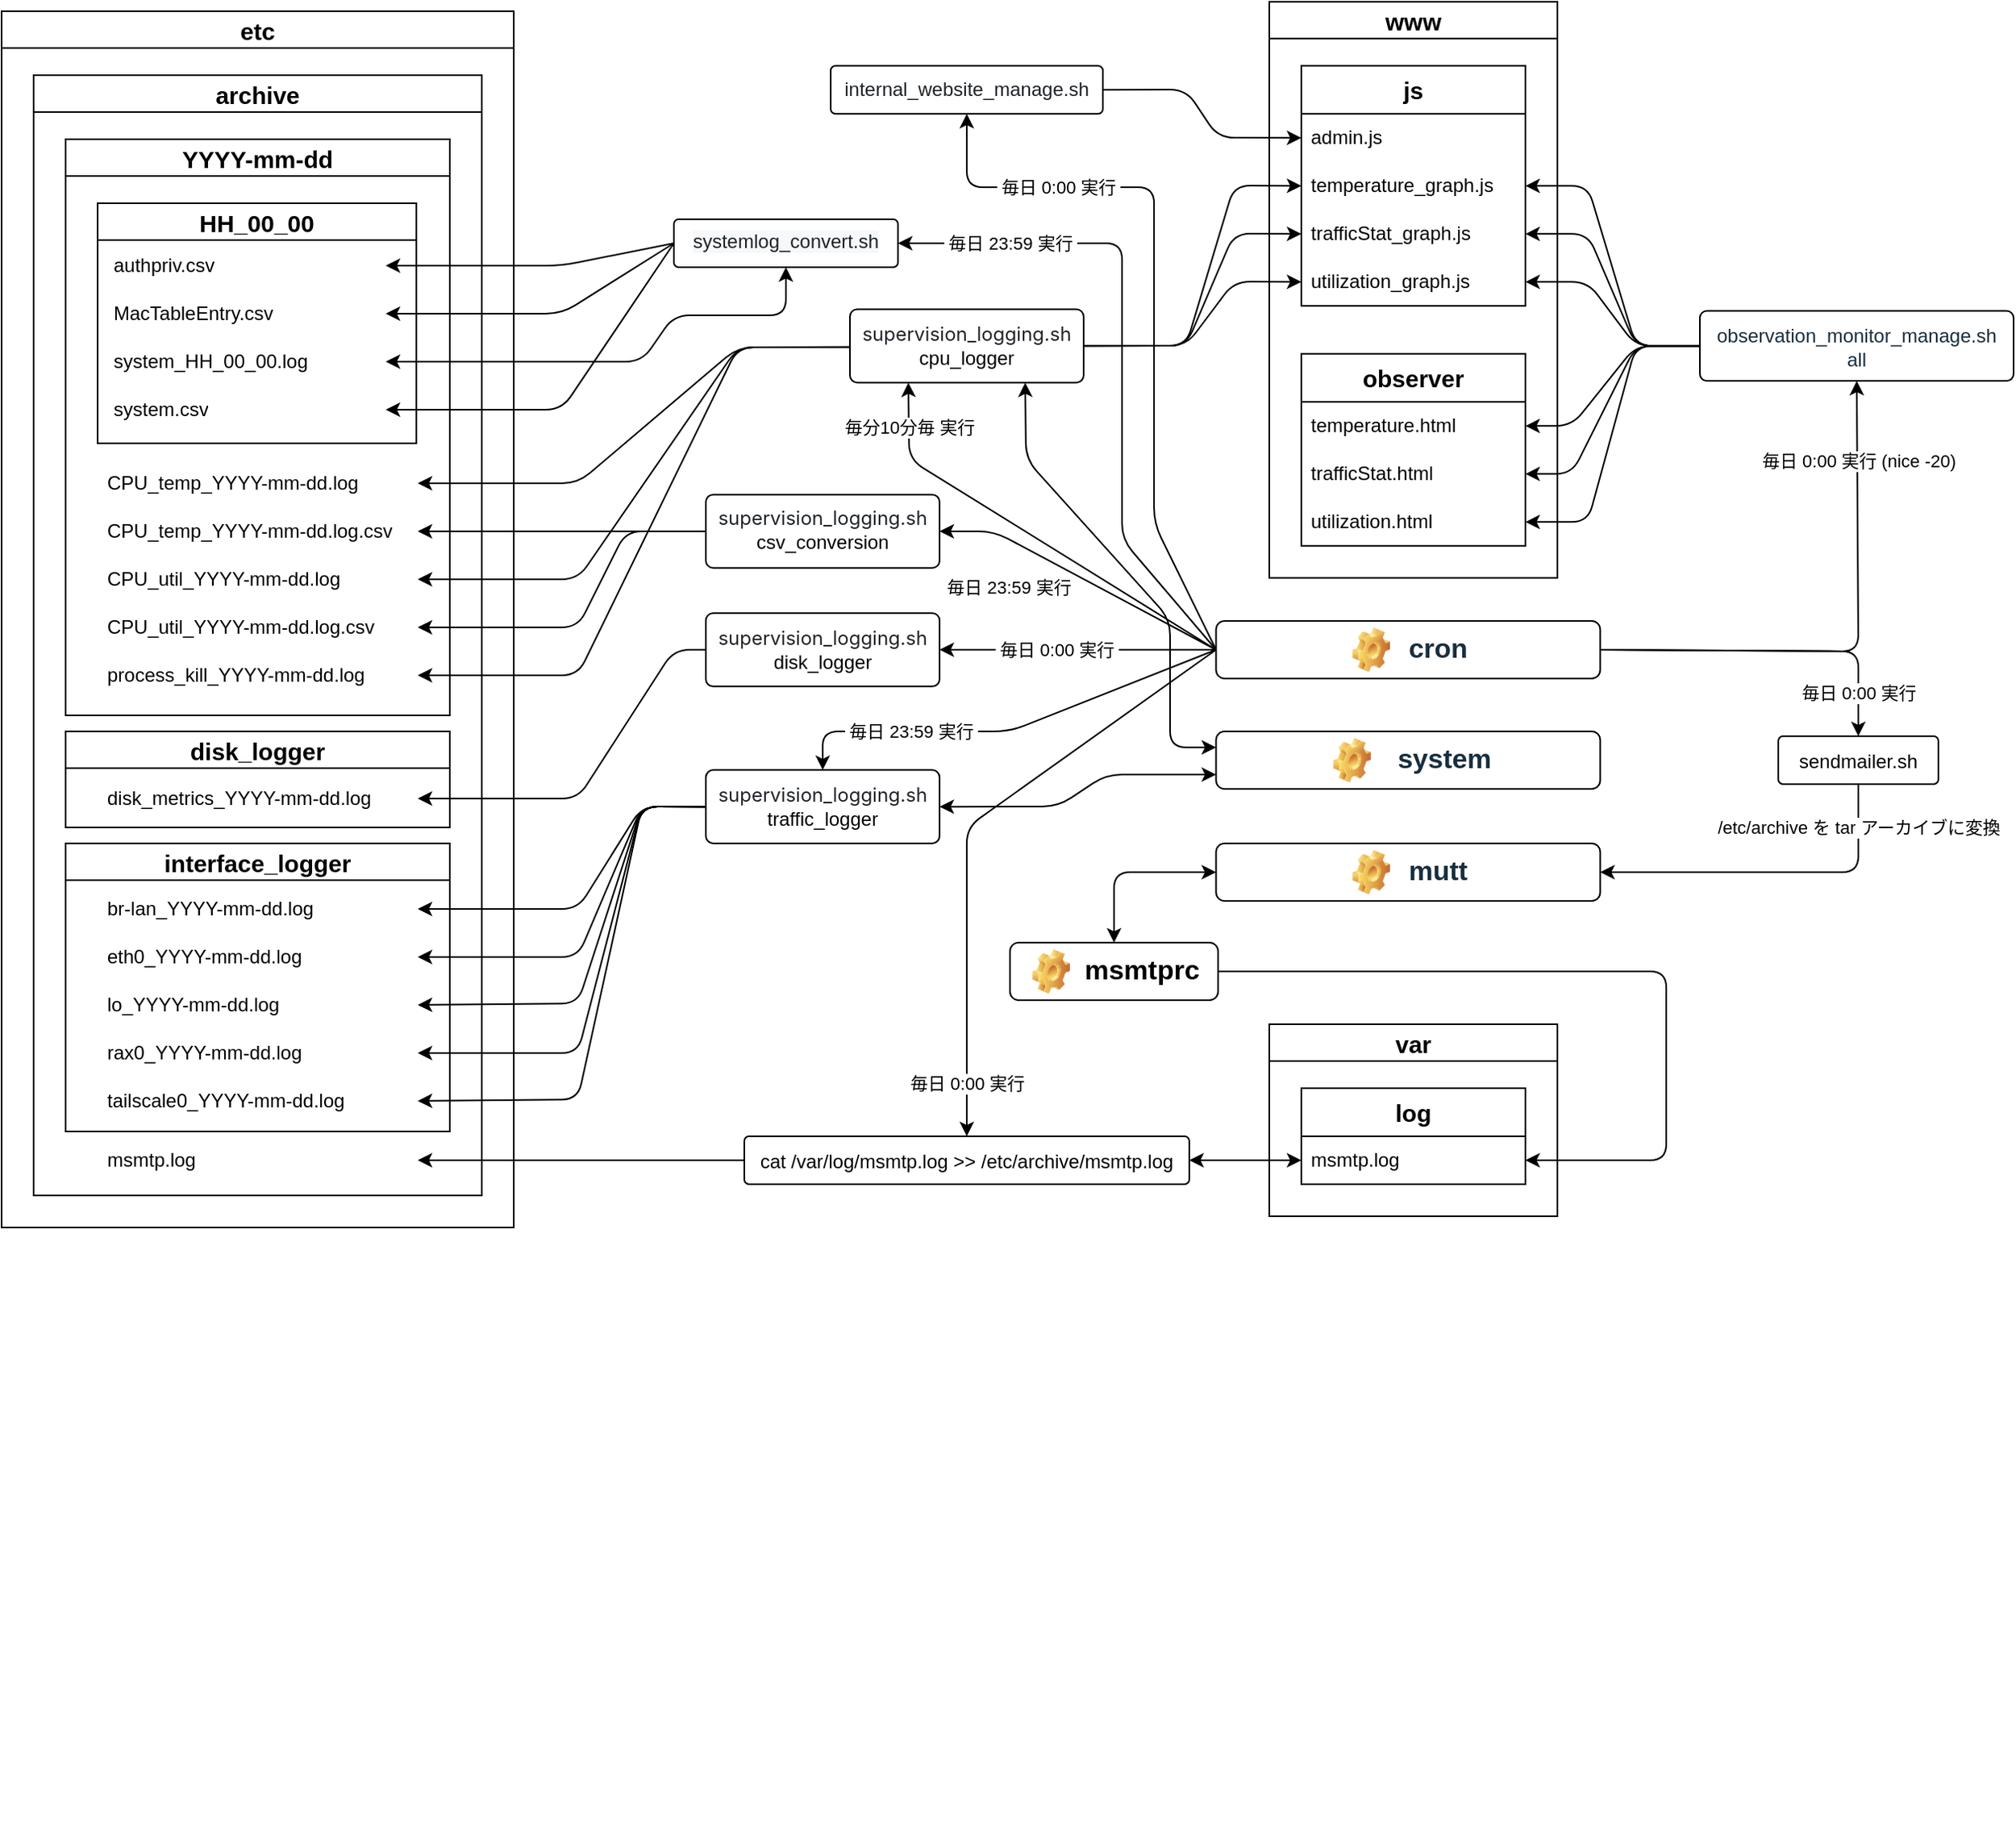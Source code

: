 <mxfile version="24.7.12">
  <diagram name="ページ1" id="POTG8XySrepqZoLcC0DG">
    <mxGraphModel dx="1584" dy="482" grid="1" gridSize="10" guides="1" tooltips="1" connect="1" arrows="1" fold="1" page="1" pageScale="1" pageWidth="827" pageHeight="1169" math="0" shadow="0">
      <root>
        <mxCell id="0" />
        <mxCell id="1" parent="0" />
        <mxCell id="xPqBgnL-eaIDLJrNf_FH-5" value="&lt;font style=&quot;font-size: 15px;&quot;&gt;js&lt;/font&gt;" style="swimlane;fontStyle=1;childLayout=stackLayout;horizontal=1;startSize=30;horizontalStack=0;resizeParent=1;resizeParentMax=0;resizeLast=0;collapsible=1;marginBottom=0;whiteSpace=wrap;html=1;" parent="1" vertex="1">
          <mxGeometry x="52" y="174.15" width="140" height="150" as="geometry" />
        </mxCell>
        <UserObject label="admin.js" id="xPqBgnL-eaIDLJrNf_FH-6">
          <mxCell style="text;strokeColor=none;fillColor=none;align=left;verticalAlign=middle;spacingLeft=4;spacingRight=4;overflow=hidden;points=[[0,0.5],[1,0.5]];portConstraint=eastwest;rotatable=0;whiteSpace=wrap;html=1;" parent="xPqBgnL-eaIDLJrNf_FH-5" vertex="1">
            <mxGeometry y="30" width="140" height="30" as="geometry" />
          </mxCell>
        </UserObject>
        <mxCell id="xPqBgnL-eaIDLJrNf_FH-7" value="temperature_graph.js" style="text;strokeColor=none;fillColor=none;align=left;verticalAlign=middle;spacingLeft=4;spacingRight=4;overflow=hidden;points=[[0,0.5],[1,0.5]];portConstraint=eastwest;rotatable=0;whiteSpace=wrap;html=1;" parent="xPqBgnL-eaIDLJrNf_FH-5" vertex="1">
          <mxGeometry y="60" width="140" height="30" as="geometry" />
        </mxCell>
        <mxCell id="xPqBgnL-eaIDLJrNf_FH-8" value="trafficStat_graph.js" style="text;strokeColor=none;fillColor=none;align=left;verticalAlign=middle;spacingLeft=4;spacingRight=4;overflow=hidden;points=[[0,0.5],[1,0.5]];portConstraint=eastwest;rotatable=0;whiteSpace=wrap;html=1;" parent="xPqBgnL-eaIDLJrNf_FH-5" vertex="1">
          <mxGeometry y="90" width="140" height="30" as="geometry" />
        </mxCell>
        <UserObject label="utilization_graph.js" id="xPqBgnL-eaIDLJrNf_FH-9">
          <mxCell style="text;strokeColor=none;fillColor=none;align=left;verticalAlign=middle;spacingLeft=4;spacingRight=4;overflow=hidden;points=[[0,0.5],[1,0.5]];portConstraint=eastwest;rotatable=0;whiteSpace=wrap;html=1;" parent="xPqBgnL-eaIDLJrNf_FH-5" vertex="1">
            <mxGeometry y="120" width="140" height="30" as="geometry" />
          </mxCell>
        </UserObject>
        <mxCell id="xPqBgnL-eaIDLJrNf_FH-11" value="&lt;font style=&quot;font-size: 15px;&quot;&gt;www&lt;/font&gt;" style="swimlane;whiteSpace=wrap;html=1;" parent="1" vertex="1">
          <mxGeometry x="32" y="134.15" width="180" height="360" as="geometry" />
        </mxCell>
        <mxCell id="xPqBgnL-eaIDLJrNf_FH-1" value="&lt;font style=&quot;font-size: 15px;&quot;&gt;observer&lt;/font&gt;" style="swimlane;fontStyle=1;childLayout=stackLayout;horizontal=1;startSize=30;horizontalStack=0;resizeParent=1;resizeParentMax=0;resizeLast=0;collapsible=1;marginBottom=0;whiteSpace=wrap;html=1;" parent="xPqBgnL-eaIDLJrNf_FH-11" vertex="1">
          <mxGeometry x="20" y="220" width="140" height="120" as="geometry" />
        </mxCell>
        <mxCell id="xPqBgnL-eaIDLJrNf_FH-2" value="temperature.html" style="text;strokeColor=none;fillColor=none;align=left;verticalAlign=middle;spacingLeft=4;spacingRight=4;overflow=hidden;points=[[0,0.5],[1,0.5]];portConstraint=eastwest;rotatable=0;whiteSpace=wrap;html=1;" parent="xPqBgnL-eaIDLJrNf_FH-1" vertex="1">
          <mxGeometry y="30" width="140" height="30" as="geometry" />
        </mxCell>
        <mxCell id="xPqBgnL-eaIDLJrNf_FH-3" value="trafficStat.html" style="text;strokeColor=none;fillColor=none;align=left;verticalAlign=middle;spacingLeft=4;spacingRight=4;overflow=hidden;points=[[0,0.5],[1,0.5]];portConstraint=eastwest;rotatable=0;whiteSpace=wrap;html=1;" parent="xPqBgnL-eaIDLJrNf_FH-1" vertex="1">
          <mxGeometry y="60" width="140" height="30" as="geometry" />
        </mxCell>
        <mxCell id="xPqBgnL-eaIDLJrNf_FH-4" value="utilization.html" style="text;strokeColor=none;fillColor=none;align=left;verticalAlign=middle;spacingLeft=4;spacingRight=4;overflow=hidden;points=[[0,0.5],[1,0.5]];portConstraint=eastwest;rotatable=0;whiteSpace=wrap;html=1;" parent="xPqBgnL-eaIDLJrNf_FH-1" vertex="1">
          <mxGeometry y="90" width="140" height="30" as="geometry" />
        </mxCell>
        <mxCell id="xPqBgnL-eaIDLJrNf_FH-190" value="" style="html=1;rounded=1;curved=0;sourcePerimeterSpacing=0;targetPerimeterSpacing=0;startSize=6;endSize=6;noEdgeStyle=1;orthogonal=1;entryX=1;entryY=0.5;entryDx=0;entryDy=0;exitX=0;exitY=0.5;exitDx=0;exitDy=0;" parent="1" source="xPqBgnL-eaIDLJrNf_FH-167" target="xPqBgnL-eaIDLJrNf_FH-7" edge="1">
          <mxGeometry relative="1" as="geometry">
            <mxPoint x="222" y="231.65" as="sourcePoint" />
            <mxPoint x="272" y="204.15" as="targetPoint" />
            <Array as="points">
              <mxPoint x="261" y="349.15" />
              <mxPoint x="231" y="249.15" />
            </Array>
          </mxGeometry>
        </mxCell>
        <mxCell id="xPqBgnL-eaIDLJrNf_FH-196" value="" style="html=1;rounded=1;curved=0;sourcePerimeterSpacing=0;targetPerimeterSpacing=0;startSize=6;endSize=6;noEdgeStyle=1;orthogonal=1;entryX=1;entryY=0.5;entryDx=0;entryDy=0;exitX=0;exitY=0.5;exitDx=0;exitDy=0;" parent="1" source="xPqBgnL-eaIDLJrNf_FH-167" target="xPqBgnL-eaIDLJrNf_FH-8" edge="1">
          <mxGeometry relative="1" as="geometry">
            <mxPoint x="382" y="275.15" as="sourcePoint" />
            <mxPoint x="202" y="259.15" as="targetPoint" />
            <Array as="points">
              <mxPoint x="261" y="349.15" />
              <mxPoint x="231" y="279.15" />
            </Array>
          </mxGeometry>
        </mxCell>
        <mxCell id="xPqBgnL-eaIDLJrNf_FH-197" value="" style="html=1;rounded=1;curved=0;sourcePerimeterSpacing=0;targetPerimeterSpacing=0;startSize=6;endSize=6;noEdgeStyle=1;orthogonal=1;entryX=1;entryY=0.5;entryDx=0;entryDy=0;exitX=0;exitY=0.5;exitDx=0;exitDy=0;" parent="1" source="xPqBgnL-eaIDLJrNf_FH-167" target="xPqBgnL-eaIDLJrNf_FH-9" edge="1">
          <mxGeometry relative="1" as="geometry">
            <mxPoint x="382" y="275.15" as="sourcePoint" />
            <mxPoint x="202" y="289.15" as="targetPoint" />
            <Array as="points">
              <mxPoint x="261" y="349.15" />
              <mxPoint x="231" y="309.15" />
            </Array>
          </mxGeometry>
        </mxCell>
        <mxCell id="_yV6Y9GvnwlzQ7EZrmGs-10" value="" style="html=1;rounded=1;curved=0;sourcePerimeterSpacing=0;targetPerimeterSpacing=0;startSize=6;endSize=6;noEdgeStyle=1;orthogonal=1;entryX=0;entryY=0.5;entryDx=0;entryDy=0;exitX=1;exitY=0.5;exitDx=0;exitDy=0;" parent="1" source="_yV6Y9GvnwlzQ7EZrmGs-13" target="xPqBgnL-eaIDLJrNf_FH-7" edge="1">
          <mxGeometry relative="1" as="geometry">
            <mxPoint x="-139" y="344.15" as="sourcePoint" />
            <mxPoint x="-219" y="394.15" as="targetPoint" />
            <Array as="points">
              <mxPoint x="-20" y="349" />
              <mxPoint x="10" y="249" />
            </Array>
          </mxGeometry>
        </mxCell>
        <mxCell id="_yV6Y9GvnwlzQ7EZrmGs-11" value="" style="html=1;rounded=1;curved=0;sourcePerimeterSpacing=0;targetPerimeterSpacing=0;startSize=6;endSize=6;noEdgeStyle=1;orthogonal=1;entryX=0;entryY=0.5;entryDx=0;entryDy=0;exitX=1;exitY=0.5;exitDx=0;exitDy=0;strokeColor=default;" parent="1" source="_yV6Y9GvnwlzQ7EZrmGs-13" target="xPqBgnL-eaIDLJrNf_FH-8" edge="1">
          <mxGeometry relative="1" as="geometry">
            <mxPoint x="-99" y="404.15" as="sourcePoint" />
            <mxPoint x="52" y="509.15" as="targetPoint" />
            <Array as="points">
              <mxPoint x="-20" y="349" />
              <mxPoint x="10" y="279" />
            </Array>
          </mxGeometry>
        </mxCell>
        <mxCell id="_yV6Y9GvnwlzQ7EZrmGs-12" value="" style="html=1;rounded=1;curved=0;sourcePerimeterSpacing=0;targetPerimeterSpacing=0;startSize=6;endSize=6;noEdgeStyle=1;orthogonal=1;entryX=0;entryY=0.5;entryDx=0;entryDy=0;exitX=1;exitY=0.5;exitDx=0;exitDy=0;" parent="1" source="_yV6Y9GvnwlzQ7EZrmGs-13" target="xPqBgnL-eaIDLJrNf_FH-9" edge="1">
          <mxGeometry relative="1" as="geometry">
            <mxPoint x="-159" y="364.15" as="sourcePoint" />
            <mxPoint x="-6" y="524.15" as="targetPoint" />
            <Array as="points">
              <mxPoint x="-20" y="349" />
              <mxPoint x="10" y="309" />
            </Array>
          </mxGeometry>
        </mxCell>
        <mxCell id="_yV6Y9GvnwlzQ7EZrmGs-13" value="&lt;span style=&quot;color: rgb(31, 35, 40); font-family: -apple-system, &amp;quot;system-ui&amp;quot;, &amp;quot;Segoe UI&amp;quot;, &amp;quot;Noto Sans&amp;quot;, Helvetica, Arial, sans-serif, &amp;quot;Apple Color Emoji&amp;quot;, &amp;quot;Segoe UI Emoji&amp;quot;; background-color: rgb(255, 255, 255);&quot;&gt;supervision_logging.sh&lt;/span&gt;&lt;div&gt;&lt;p style=&quot;margin: 0px; font-variant-numeric: normal; font-variant-east-asian: normal; font-variant-alternates: normal; font-size-adjust: none; font-kerning: auto; font-optical-sizing: auto; font-feature-settings: normal; font-variation-settings: normal; font-variant-position: normal; font-stretch: normal; line-height: normal; color: rgb(0, 0, 0);&quot; class=&quot;p1&quot;&gt;cpu_logger&lt;/p&gt;&lt;/div&gt;" style="rounded=1;arcSize=10;whiteSpace=wrap;html=1;align=center;spacingBottom=1;spacingTop=0;labelBackgroundColor=none;fillColor=default;strokeColor=#000000;fontColor=#182E3E;" parent="1" vertex="1">
          <mxGeometry x="-230" y="326.23" width="146" height="45.85" as="geometry" />
        </mxCell>
        <mxCell id="_yV6Y9GvnwlzQ7EZrmGs-17" value="&lt;span style=&quot;color: rgb(31, 35, 40); text-align: start; background-color: rgb(255, 255, 255);&quot;&gt;&lt;font face=&quot;Helvetica&quot; style=&quot;font-size: 12px;&quot;&gt;internal_website_manage.sh&lt;/font&gt;&lt;/span&gt;" style="rounded=1;arcSize=10;whiteSpace=wrap;html=1;align=center;spacingBottom=0;spacingTop=0;labelBackgroundColor=none;fillColor=default;strokeColor=#000000;fontColor=#182E3E;" parent="1" vertex="1">
          <mxGeometry x="-242" y="174.15" width="170" height="30" as="geometry" />
        </mxCell>
        <mxCell id="_yV6Y9GvnwlzQ7EZrmGs-18" value="" style="endArrow=classic;html=1;rounded=1;entryX=0.5;entryY=1;entryDx=0;entryDy=0;exitX=0;exitY=0.5;exitDx=0;exitDy=0;curved=0;" parent="1" source="_yV6Y9GvnwlzQ7EZrmGs-44" target="_yV6Y9GvnwlzQ7EZrmGs-17" edge="1">
          <mxGeometry width="50" height="50" relative="1" as="geometry">
            <mxPoint x="37" y="78.15" as="sourcePoint" />
            <mxPoint x="-161" y="344.15" as="targetPoint" />
            <Array as="points">
              <mxPoint x="-40" y="460" />
              <mxPoint x="-40" y="320" />
              <mxPoint x="-40" y="250" />
              <mxPoint x="-110" y="250" />
              <mxPoint x="-157" y="250" />
            </Array>
          </mxGeometry>
        </mxCell>
        <mxCell id="_yV6Y9GvnwlzQ7EZrmGs-29" value="&amp;nbsp;毎日 0:00 実行&amp;nbsp;" style="edgeLabel;html=1;align=center;verticalAlign=middle;resizable=0;points=[];" parent="_yV6Y9GvnwlzQ7EZrmGs-18" vertex="1" connectable="0">
          <mxGeometry x="0.476" y="1" relative="1" as="geometry">
            <mxPoint x="-18" y="-1" as="offset" />
          </mxGeometry>
        </mxCell>
        <mxCell id="_yV6Y9GvnwlzQ7EZrmGs-19" value="" style="html=1;rounded=1;curved=0;sourcePerimeterSpacing=0;targetPerimeterSpacing=0;startSize=6;endSize=6;noEdgeStyle=1;orthogonal=1;entryX=0;entryY=0.5;entryDx=0;entryDy=0;exitX=1;exitY=0.5;exitDx=0;exitDy=0;" parent="1" source="_yV6Y9GvnwlzQ7EZrmGs-17" target="xPqBgnL-eaIDLJrNf_FH-6" edge="1">
          <mxGeometry relative="1" as="geometry">
            <mxPoint x="-83" y="359.15" as="sourcePoint" />
            <mxPoint x="62" y="409.15" as="targetPoint" />
            <Array as="points">
              <mxPoint x="-20" y="189" />
              <mxPoint y="219" />
            </Array>
          </mxGeometry>
        </mxCell>
        <mxCell id="_yV6Y9GvnwlzQ7EZrmGs-43" value="" style="group" parent="1" vertex="1" connectable="0">
          <mxGeometry y="521" width="240" height="36" as="geometry" />
        </mxCell>
        <mxCell id="_yV6Y9GvnwlzQ7EZrmGs-44" value="" style="rounded=1;whiteSpace=wrap;html=1;" parent="_yV6Y9GvnwlzQ7EZrmGs-43" vertex="1">
          <mxGeometry x="-1.263" width="240" height="36" as="geometry" />
        </mxCell>
        <mxCell id="_yV6Y9GvnwlzQ7EZrmGs-45" value="" style="shape=image;html=1;verticalLabelPosition=bottom;verticalAlign=top;imageAspect=1;aspect=fixed;image=img/clipart/Gear_128x128.png;container=0;labelBackgroundColor=none;fillColor=none;strokeColor=#BAC8D3;fontColor=#182E3E;" parent="_yV6Y9GvnwlzQ7EZrmGs-43" vertex="1">
          <mxGeometry x="83.842" y="4.15" width="23.62" height="27.7" as="geometry" />
        </mxCell>
        <mxCell id="_yV6Y9GvnwlzQ7EZrmGs-46" value="cron" style="text;html=1;align=center;verticalAlign=middle;resizable=0;points=[];autosize=1;strokeColor=none;fillColor=none;fontSize=17;labelBackgroundColor=none;fontColor=#182E3E;fontStyle=1" parent="_yV6Y9GvnwlzQ7EZrmGs-43" vertex="1">
          <mxGeometry x="106.998" y="3.0" width="60" height="30" as="geometry" />
        </mxCell>
        <mxCell id="_yV6Y9GvnwlzQ7EZrmGs-47" value="" style="endArrow=classic;html=1;rounded=1;curved=0;entryX=0.5;entryY=1;entryDx=0;entryDy=0;exitX=1;exitY=0.5;exitDx=0;exitDy=0;" parent="1" source="_yV6Y9GvnwlzQ7EZrmGs-44" target="xPqBgnL-eaIDLJrNf_FH-167" edge="1">
          <mxGeometry width="50" height="50" relative="1" as="geometry">
            <mxPoint x="224" y="78" as="sourcePoint" />
            <mxPoint x="419" y="344" as="targetPoint" />
            <Array as="points">
              <mxPoint x="400" y="540" />
            </Array>
          </mxGeometry>
        </mxCell>
        <mxCell id="_yV6Y9GvnwlzQ7EZrmGs-48" value="毎日 0:00 実行 (nice -20)" style="edgeLabel;html=1;align=center;verticalAlign=middle;resizable=0;points=[];" parent="_yV6Y9GvnwlzQ7EZrmGs-47" vertex="1" connectable="0">
          <mxGeometry x="0.737" relative="1" as="geometry">
            <mxPoint y="6" as="offset" />
          </mxGeometry>
        </mxCell>
        <mxCell id="_yV6Y9GvnwlzQ7EZrmGs-49" value="" style="endArrow=classic;html=1;rounded=1;curved=0;exitX=0;exitY=0.5;exitDx=0;exitDy=0;entryX=0.25;entryY=1;entryDx=0;entryDy=0;" parent="1" source="_yV6Y9GvnwlzQ7EZrmGs-44" target="_yV6Y9GvnwlzQ7EZrmGs-13" edge="1">
          <mxGeometry width="50" height="50" relative="1" as="geometry">
            <mxPoint x="18" y="450" as="sourcePoint" />
            <mxPoint x="-157" y="380" as="targetPoint" />
            <Array as="points">
              <mxPoint x="-193" y="420" />
            </Array>
          </mxGeometry>
        </mxCell>
        <mxCell id="_yV6Y9GvnwlzQ7EZrmGs-50" value="毎分10分毎 実行" style="edgeLabel;html=1;align=center;verticalAlign=middle;resizable=0;points=[];" parent="_yV6Y9GvnwlzQ7EZrmGs-49" vertex="1" connectable="0">
          <mxGeometry x="0.739" relative="1" as="geometry">
            <mxPoint y="-8" as="offset" />
          </mxGeometry>
        </mxCell>
        <mxCell id="_yV6Y9GvnwlzQ7EZrmGs-51" value="&lt;p style=&quot;margin: 0px; font-variant-numeric: normal; font-variant-east-asian: normal; font-variant-alternates: normal; font-size-adjust: none; font-kerning: auto; font-optical-sizing: auto; font-feature-settings: normal; font-variation-settings: normal; font-variant-position: normal; font-stretch: normal; line-height: normal; color: rgb(0, 0, 0); text-align: start;&quot; class=&quot;p1&quot;&gt;cat /var/log/msmtp.log &amp;gt;&amp;gt; /etc/archive/msmtp.log&lt;/p&gt;" style="rounded=1;arcSize=10;whiteSpace=wrap;html=1;align=center;spacingBottom=0;spacingTop=0;labelBackgroundColor=none;fillColor=default;strokeColor=#000000;fontColor=#182E3E;" parent="1" vertex="1">
          <mxGeometry x="-296" y="843" width="278" height="30" as="geometry" />
        </mxCell>
        <mxCell id="_yV6Y9GvnwlzQ7EZrmGs-52" value="" style="group" parent="1" vertex="1" connectable="0">
          <mxGeometry x="32" y="773" width="180" height="120" as="geometry" />
        </mxCell>
        <mxCell id="_yV6Y9GvnwlzQ7EZrmGs-30" value="&lt;font style=&quot;font-size: 15px;&quot;&gt;log&lt;/font&gt;" style="swimlane;fontStyle=1;childLayout=stackLayout;horizontal=1;startSize=30;horizontalStack=0;resizeParent=1;resizeParentMax=0;resizeLast=0;collapsible=1;marginBottom=0;whiteSpace=wrap;html=1;" parent="_yV6Y9GvnwlzQ7EZrmGs-52" vertex="1">
          <mxGeometry x="20" y="40" width="140" height="60" as="geometry" />
        </mxCell>
        <UserObject label="msmtp.log" id="_yV6Y9GvnwlzQ7EZrmGs-31">
          <mxCell style="text;strokeColor=none;fillColor=none;align=left;verticalAlign=middle;spacingLeft=4;spacingRight=4;overflow=hidden;points=[[0,0.5],[1,0.5]];portConstraint=eastwest;rotatable=0;whiteSpace=wrap;html=1;" parent="_yV6Y9GvnwlzQ7EZrmGs-30" vertex="1">
            <mxGeometry y="30" width="140" height="30" as="geometry" />
          </mxCell>
        </UserObject>
        <mxCell id="_yV6Y9GvnwlzQ7EZrmGs-35" value="&lt;font style=&quot;font-size: 15px;&quot;&gt;var&lt;/font&gt;" style="swimlane;whiteSpace=wrap;html=1;" parent="_yV6Y9GvnwlzQ7EZrmGs-52" vertex="1">
          <mxGeometry width="180" height="120" as="geometry" />
        </mxCell>
        <mxCell id="xPqBgnL-eaIDLJrNf_FH-167" value="&lt;font style=&quot;font-size: 12px;&quot;&gt;observation_monitor_manage.sh&lt;/font&gt;&lt;div style=&quot;&quot;&gt;&lt;font style=&quot;font-size: 12px;&quot;&gt;all&lt;/font&gt;&lt;/div&gt;" style="rounded=1;arcSize=10;whiteSpace=wrap;html=1;align=center;spacingBottom=-2;spacingTop=0;labelBackgroundColor=none;fillColor=default;strokeColor=#000000;fontColor=#182E3E;verticalAlign=middle;horizontal=1;spacing=2;" parent="1" vertex="1">
          <mxGeometry x="301" y="327.27" width="196" height="43.77" as="geometry" />
        </mxCell>
        <mxCell id="xPqBgnL-eaIDLJrNf_FH-198" value="" style="html=1;rounded=1;curved=0;sourcePerimeterSpacing=0;targetPerimeterSpacing=0;startSize=6;endSize=6;noEdgeStyle=1;orthogonal=1;entryX=1;entryY=0.5;entryDx=0;entryDy=0;exitX=0;exitY=0.5;exitDx=0;exitDy=0;" parent="1" source="xPqBgnL-eaIDLJrNf_FH-167" target="xPqBgnL-eaIDLJrNf_FH-2" edge="1">
          <mxGeometry relative="1" as="geometry">
            <mxPoint x="382" y="275.15" as="sourcePoint" />
            <mxPoint x="202" y="319.15" as="targetPoint" />
            <Array as="points">
              <mxPoint x="261" y="349.15" />
              <mxPoint x="221" y="399.15" />
            </Array>
          </mxGeometry>
        </mxCell>
        <mxCell id="xPqBgnL-eaIDLJrNf_FH-199" value="" style="html=1;rounded=1;curved=0;sourcePerimeterSpacing=0;targetPerimeterSpacing=0;startSize=6;endSize=6;noEdgeStyle=1;orthogonal=1;entryX=1;entryY=0.5;entryDx=0;entryDy=0;exitX=0;exitY=0.5;exitDx=0;exitDy=0;" parent="1" source="xPqBgnL-eaIDLJrNf_FH-167" target="xPqBgnL-eaIDLJrNf_FH-3" edge="1">
          <mxGeometry relative="1" as="geometry">
            <mxPoint x="392" y="285.15" as="sourcePoint" />
            <mxPoint x="212" y="329.15" as="targetPoint" />
            <Array as="points">
              <mxPoint x="261" y="349.15" />
              <mxPoint x="221" y="429.15" />
            </Array>
          </mxGeometry>
        </mxCell>
        <mxCell id="xPqBgnL-eaIDLJrNf_FH-200" value="" style="html=1;rounded=1;curved=0;sourcePerimeterSpacing=0;targetPerimeterSpacing=0;startSize=6;endSize=6;noEdgeStyle=1;orthogonal=1;entryX=1;entryY=0.5;entryDx=0;entryDy=0;exitX=0;exitY=0.5;exitDx=0;exitDy=0;" parent="1" source="xPqBgnL-eaIDLJrNf_FH-167" target="xPqBgnL-eaIDLJrNf_FH-4" edge="1">
          <mxGeometry relative="1" as="geometry">
            <mxPoint x="402" y="295.15" as="sourcePoint" />
            <mxPoint x="222" y="339.15" as="targetPoint" />
            <Array as="points">
              <mxPoint x="261" y="349.15" />
              <mxPoint x="231" y="459.15" />
            </Array>
          </mxGeometry>
        </mxCell>
        <mxCell id="_yV6Y9GvnwlzQ7EZrmGs-57" value="" style="endArrow=classic;html=1;rounded=1;curved=0;entryX=0.5;entryY=0;entryDx=0;entryDy=0;exitX=0;exitY=0.5;exitDx=0;exitDy=0;" parent="1" source="_yV6Y9GvnwlzQ7EZrmGs-44" target="_yV6Y9GvnwlzQ7EZrmGs-51" edge="1">
          <mxGeometry width="50" height="50" relative="1" as="geometry">
            <mxPoint x="-110" y="540" as="sourcePoint" />
            <mxPoint x="-147" y="382" as="targetPoint" />
            <Array as="points">
              <mxPoint x="-157" y="650" />
            </Array>
          </mxGeometry>
        </mxCell>
        <mxCell id="_yV6Y9GvnwlzQ7EZrmGs-58" value="毎日 0:00 実行" style="edgeLabel;html=1;align=center;verticalAlign=middle;resizable=0;points=[];" parent="_yV6Y9GvnwlzQ7EZrmGs-57" vertex="1" connectable="0">
          <mxGeometry x="0.739" relative="1" as="geometry">
            <mxPoint y="17" as="offset" />
          </mxGeometry>
        </mxCell>
        <mxCell id="_yV6Y9GvnwlzQ7EZrmGs-64" value="" style="group" parent="1" vertex="1" connectable="0">
          <mxGeometry x="-690" y="360" width="380" height="920" as="geometry" />
        </mxCell>
        <mxCell id="_yV6Y9GvnwlzQ7EZrmGs-103" value="" style="group;fillColor=default;" parent="1" vertex="1" connectable="0">
          <mxGeometry x="-760" y="140" width="320" height="760" as="geometry" />
        </mxCell>
        <mxCell id="_yV6Y9GvnwlzQ7EZrmGs-73" value="" style="group" parent="_yV6Y9GvnwlzQ7EZrmGs-103" vertex="1" connectable="0">
          <mxGeometry x="60" y="120" width="200" height="150" as="geometry" />
        </mxCell>
        <mxCell id="_yV6Y9GvnwlzQ7EZrmGs-74" value="&lt;span style=&quot;font-size: 15px;&quot;&gt;HH_00_00&lt;/span&gt;" style="swimlane;whiteSpace=wrap;html=1;" parent="_yV6Y9GvnwlzQ7EZrmGs-73" vertex="1">
          <mxGeometry width="199.13" height="150" as="geometry" />
        </mxCell>
        <UserObject label="system.csv" id="_yV6Y9GvnwlzQ7EZrmGs-84">
          <mxCell style="text;strokeColor=none;fillColor=none;align=left;verticalAlign=middle;spacingLeft=4;spacingRight=4;overflow=hidden;points=[[0,0.5],[1,0.5]];portConstraint=eastwest;rotatable=0;whiteSpace=wrap;html=1;" parent="_yV6Y9GvnwlzQ7EZrmGs-74" vertex="1">
            <mxGeometry x="4" y="114" width="176" height="30" as="geometry" />
          </mxCell>
        </UserObject>
        <UserObject label="authpriv.csv" id="_yV6Y9GvnwlzQ7EZrmGs-80">
          <mxCell style="text;strokeColor=none;fillColor=none;align=left;verticalAlign=middle;spacingLeft=4;spacingRight=4;overflow=hidden;points=[[0,0.5],[1,0.5]];portConstraint=eastwest;rotatable=0;whiteSpace=wrap;html=1;" parent="_yV6Y9GvnwlzQ7EZrmGs-73" vertex="1">
            <mxGeometry x="4" y="24" width="176" height="30" as="geometry" />
          </mxCell>
        </UserObject>
        <UserObject label="MacTableEntry.csv" id="_yV6Y9GvnwlzQ7EZrmGs-81">
          <mxCell style="text;strokeColor=none;fillColor=none;align=left;verticalAlign=middle;spacingLeft=4;spacingRight=4;overflow=hidden;points=[[0,0.5],[1,0.5]];portConstraint=eastwest;rotatable=0;whiteSpace=wrap;html=1;" parent="_yV6Y9GvnwlzQ7EZrmGs-73" vertex="1">
            <mxGeometry x="4" y="54" width="176" height="30" as="geometry" />
          </mxCell>
        </UserObject>
        <UserObject label="system_HH_00_00.log" id="_yV6Y9GvnwlzQ7EZrmGs-82">
          <mxCell style="text;strokeColor=none;fillColor=none;align=left;verticalAlign=middle;spacingLeft=4;spacingRight=4;overflow=hidden;points=[[0,0.5],[1,0.5]];portConstraint=eastwest;rotatable=0;whiteSpace=wrap;html=1;" parent="_yV6Y9GvnwlzQ7EZrmGs-73" vertex="1">
            <mxGeometry x="4" y="84" width="176" height="30" as="geometry" />
          </mxCell>
        </UserObject>
        <mxCell id="_yV6Y9GvnwlzQ7EZrmGs-72" value="&lt;span style=&quot;font-size: 15px;&quot;&gt;YYYY-mm-dd&lt;/span&gt;" style="swimlane;whiteSpace=wrap;html=1;" parent="_yV6Y9GvnwlzQ7EZrmGs-103" vertex="1">
          <mxGeometry x="40" y="80" width="240" height="360" as="geometry" />
        </mxCell>
        <UserObject label="process_kill_YYYY-mm-dd.log" id="_yV6Y9GvnwlzQ7EZrmGs-79">
          <mxCell style="text;strokeColor=none;fillColor=none;align=left;verticalAlign=middle;spacingLeft=4;spacingRight=4;overflow=hidden;points=[[0,0.5],[1,0.5]];portConstraint=eastwest;rotatable=0;whiteSpace=wrap;html=1;" parent="_yV6Y9GvnwlzQ7EZrmGs-103" vertex="1">
            <mxGeometry x="60" y="400" width="200" height="30" as="geometry" />
          </mxCell>
        </UserObject>
        <UserObject label="CPU_util_YYYY-mm-dd.log.csv" id="_yV6Y9GvnwlzQ7EZrmGs-77">
          <mxCell style="text;strokeColor=none;fillColor=none;align=left;verticalAlign=middle;spacingLeft=4;spacingRight=4;overflow=hidden;points=[[0,0.5],[1,0.5]];portConstraint=eastwest;rotatable=0;whiteSpace=wrap;html=1;" parent="_yV6Y9GvnwlzQ7EZrmGs-103" vertex="1">
            <mxGeometry x="60" y="370" width="200" height="30" as="geometry" />
          </mxCell>
        </UserObject>
        <UserObject label="CPU_util_YYYY-mm-dd.log" id="_yV6Y9GvnwlzQ7EZrmGs-76">
          <mxCell style="text;strokeColor=none;fillColor=none;align=left;verticalAlign=middle;spacingLeft=4;spacingRight=4;overflow=hidden;points=[[0,0.5],[1,0.5]];portConstraint=eastwest;rotatable=0;whiteSpace=wrap;html=1;" parent="_yV6Y9GvnwlzQ7EZrmGs-103" vertex="1">
            <mxGeometry x="60" y="340" width="200" height="30" as="geometry" />
          </mxCell>
        </UserObject>
        <UserObject label="CPU_temp_YYYY-mm-dd.log.csv" id="_yV6Y9GvnwlzQ7EZrmGs-75">
          <mxCell style="text;strokeColor=none;fillColor=none;align=left;verticalAlign=middle;spacingLeft=4;spacingRight=4;overflow=hidden;points=[[0,0.5],[1,0.5]];portConstraint=eastwest;rotatable=0;whiteSpace=wrap;html=1;" parent="_yV6Y9GvnwlzQ7EZrmGs-103" vertex="1">
            <mxGeometry x="60" y="310" width="200" height="30" as="geometry" />
          </mxCell>
        </UserObject>
        <UserObject label="CPU_temp_YYYY-mm-dd.log" id="_yV6Y9GvnwlzQ7EZrmGs-62">
          <mxCell style="text;strokeColor=none;fillColor=none;align=left;verticalAlign=middle;spacingLeft=4;spacingRight=4;overflow=hidden;points=[[0,0.5],[1,0.5]];portConstraint=eastwest;rotatable=0;whiteSpace=wrap;html=1;" parent="_yV6Y9GvnwlzQ7EZrmGs-103" vertex="1">
            <mxGeometry x="60" y="280" width="200" height="30" as="geometry" />
          </mxCell>
        </UserObject>
        <mxCell id="_yV6Y9GvnwlzQ7EZrmGs-56" value="&lt;font style=&quot;font-size: 15px;&quot;&gt;archive&lt;/font&gt;" style="swimlane;whiteSpace=wrap;html=1;container=0;" parent="_yV6Y9GvnwlzQ7EZrmGs-103" vertex="1">
          <mxGeometry x="20" y="40" width="280" height="700" as="geometry" />
        </mxCell>
        <mxCell id="_yV6Y9GvnwlzQ7EZrmGs-70" value="&lt;font style=&quot;font-size: 15px;&quot;&gt;etc&lt;/font&gt;" style="swimlane;whiteSpace=wrap;html=1;" parent="_yV6Y9GvnwlzQ7EZrmGs-103" vertex="1">
          <mxGeometry width="320" height="760" as="geometry" />
        </mxCell>
        <mxCell id="_yV6Y9GvnwlzQ7EZrmGs-89" value="&lt;span style=&quot;font-size: 15px;&quot;&gt;disk_logger&lt;/span&gt;" style="swimlane;whiteSpace=wrap;html=1;container=0;" parent="_yV6Y9GvnwlzQ7EZrmGs-103" vertex="1">
          <mxGeometry x="40" y="450" width="240" height="60" as="geometry" />
        </mxCell>
        <UserObject label="disk_metrics_YYYY-mm-dd.log" id="_yV6Y9GvnwlzQ7EZrmGs-94">
          <mxCell style="text;strokeColor=none;fillColor=none;align=left;verticalAlign=middle;spacingLeft=4;spacingRight=4;overflow=hidden;points=[[0,0.5],[1,0.5]];portConstraint=eastwest;rotatable=0;whiteSpace=wrap;html=1;" parent="_yV6Y9GvnwlzQ7EZrmGs-103" vertex="1">
            <mxGeometry x="60" y="477" width="200" height="30" as="geometry" />
          </mxCell>
        </UserObject>
        <mxCell id="_yV6Y9GvnwlzQ7EZrmGs-96" value="&lt;span style=&quot;font-size: 15px;&quot;&gt;interface_logger&lt;/span&gt;" style="swimlane;whiteSpace=wrap;html=1;container=0;" parent="_yV6Y9GvnwlzQ7EZrmGs-103" vertex="1">
          <mxGeometry x="40" y="520" width="240" height="180" as="geometry" />
        </mxCell>
        <UserObject label="br-lan_YYYY-mm-dd.log" id="_yV6Y9GvnwlzQ7EZrmGs-97">
          <mxCell style="text;strokeColor=none;fillColor=none;align=left;verticalAlign=middle;spacingLeft=4;spacingRight=4;overflow=hidden;points=[[0,0.5],[1,0.5]];portConstraint=eastwest;rotatable=0;whiteSpace=wrap;html=1;container=0;" parent="_yV6Y9GvnwlzQ7EZrmGs-103" vertex="1">
            <mxGeometry x="60" y="546" width="200" height="30" as="geometry" />
          </mxCell>
        </UserObject>
        <UserObject label="eth0_YYYY-mm-dd.log" id="_yV6Y9GvnwlzQ7EZrmGs-98">
          <mxCell style="text;strokeColor=none;fillColor=none;align=left;verticalAlign=middle;spacingLeft=4;spacingRight=4;overflow=hidden;points=[[0,0.5],[1,0.5]];portConstraint=eastwest;rotatable=0;whiteSpace=wrap;html=1;container=0;" parent="_yV6Y9GvnwlzQ7EZrmGs-103" vertex="1">
            <mxGeometry x="60" y="576" width="200" height="30" as="geometry" />
          </mxCell>
        </UserObject>
        <UserObject label="lo_YYYY-mm-dd.log" id="_yV6Y9GvnwlzQ7EZrmGs-99">
          <mxCell style="text;strokeColor=none;fillColor=none;align=left;verticalAlign=middle;spacingLeft=4;spacingRight=4;overflow=hidden;points=[[0,0.5],[1,0.5]];portConstraint=eastwest;rotatable=0;whiteSpace=wrap;html=1;container=0;" parent="_yV6Y9GvnwlzQ7EZrmGs-103" vertex="1">
            <mxGeometry x="60" y="606" width="200" height="30" as="geometry" />
          </mxCell>
        </UserObject>
        <UserObject label="rax0_YYYY-mm-dd.log" id="_yV6Y9GvnwlzQ7EZrmGs-100">
          <mxCell style="text;strokeColor=none;fillColor=none;align=left;verticalAlign=middle;spacingLeft=4;spacingRight=4;overflow=hidden;points=[[0,0.5],[1,0.5]];portConstraint=eastwest;rotatable=0;whiteSpace=wrap;html=1;container=0;" parent="_yV6Y9GvnwlzQ7EZrmGs-103" vertex="1">
            <mxGeometry x="60" y="636" width="200" height="30" as="geometry" />
          </mxCell>
        </UserObject>
        <UserObject label="tailscale0_YYYY-mm-dd.log" id="_yV6Y9GvnwlzQ7EZrmGs-101">
          <mxCell style="text;strokeColor=none;fillColor=none;align=left;verticalAlign=middle;spacingLeft=4;spacingRight=4;overflow=hidden;points=[[0,0.5],[1,0.5]];portConstraint=eastwest;rotatable=0;whiteSpace=wrap;html=1;container=0;" parent="_yV6Y9GvnwlzQ7EZrmGs-103" vertex="1">
            <mxGeometry x="60" y="666" width="200" height="30" as="geometry" />
          </mxCell>
        </UserObject>
        <UserObject label="msmtp.log" id="_yV6Y9GvnwlzQ7EZrmGs-102">
          <mxCell style="text;strokeColor=none;fillColor=none;align=left;verticalAlign=middle;spacingLeft=4;spacingRight=4;overflow=hidden;points=[[0,0.5],[1,0.5]];portConstraint=eastwest;rotatable=0;whiteSpace=wrap;html=1;" parent="_yV6Y9GvnwlzQ7EZrmGs-103" vertex="1">
            <mxGeometry x="60" y="703" width="200" height="30" as="geometry" />
          </mxCell>
        </UserObject>
        <mxCell id="_yV6Y9GvnwlzQ7EZrmGs-104" value="" style="endArrow=classic;html=1;rounded=1;curved=0;exitX=0;exitY=0.5;exitDx=0;exitDy=0;" parent="1" source="_yV6Y9GvnwlzQ7EZrmGs-51" target="_yV6Y9GvnwlzQ7EZrmGs-102" edge="1">
          <mxGeometry width="50" height="50" relative="1" as="geometry">
            <mxPoint x="9" y="549" as="sourcePoint" />
            <mxPoint x="-490" y="858" as="targetPoint" />
            <Array as="points">
              <mxPoint x="-310" y="858" />
            </Array>
          </mxGeometry>
        </mxCell>
        <mxCell id="_yV6Y9GvnwlzQ7EZrmGs-106" value="" style="endArrow=classic;html=1;rounded=1;curved=0;entryX=1;entryY=0.5;entryDx=0;entryDy=0;exitX=0;exitY=0.515;exitDx=0;exitDy=0;exitPerimeter=0;" parent="1" source="_yV6Y9GvnwlzQ7EZrmGs-13" target="_yV6Y9GvnwlzQ7EZrmGs-62" edge="1">
          <mxGeometry width="50" height="50" relative="1" as="geometry">
            <mxPoint x="-250" y="360" as="sourcePoint" />
            <mxPoint x="-410" y="435" as="targetPoint" />
            <Array as="points">
              <mxPoint x="-300" y="350" />
              <mxPoint x="-400" y="435" />
            </Array>
          </mxGeometry>
        </mxCell>
        <mxCell id="_yV6Y9GvnwlzQ7EZrmGs-108" value="" style="endArrow=classic;html=1;rounded=1;curved=0;entryX=1;entryY=0.5;entryDx=0;entryDy=0;exitX=-0.001;exitY=0.517;exitDx=0;exitDy=0;exitPerimeter=0;" parent="1" target="_yV6Y9GvnwlzQ7EZrmGs-76" edge="1" source="_yV6Y9GvnwlzQ7EZrmGs-13">
          <mxGeometry width="50" height="50" relative="1" as="geometry">
            <mxPoint x="-240" y="360" as="sourcePoint" />
            <mxPoint x="-490" y="445" as="targetPoint" />
            <Array as="points">
              <mxPoint x="-300" y="350" />
              <mxPoint x="-400" y="495" />
            </Array>
          </mxGeometry>
        </mxCell>
        <mxCell id="_yV6Y9GvnwlzQ7EZrmGs-109" value="" style="endArrow=classic;html=1;rounded=1;curved=0;entryX=1;entryY=0.5;entryDx=0;entryDy=0;exitX=0;exitY=0.518;exitDx=0;exitDy=0;exitPerimeter=0;" parent="1" source="_yV6Y9GvnwlzQ7EZrmGs-13" target="_yV6Y9GvnwlzQ7EZrmGs-79" edge="1">
          <mxGeometry width="50" height="50" relative="1" as="geometry">
            <mxPoint x="-240" y="360" as="sourcePoint" />
            <mxPoint x="-480" y="455" as="targetPoint" />
            <Array as="points">
              <mxPoint x="-300" y="350" />
              <mxPoint x="-400" y="555" />
            </Array>
          </mxGeometry>
        </mxCell>
        <mxCell id="_yV6Y9GvnwlzQ7EZrmGs-110" value="&lt;span style=&quot;color: rgb(31, 35, 40); text-align: start; background-color: rgb(246, 248, 250);&quot;&gt;&lt;font style=&quot;font-size: 12px;&quot; face=&quot;Helvetica&quot;&gt;systemlog_convert.sh&lt;/font&gt;&lt;/span&gt;" style="rounded=1;arcSize=10;whiteSpace=wrap;html=1;align=center;spacingBottom=2;spacingTop=0;labelBackgroundColor=none;fillColor=default;strokeColor=#000000;fontColor=#182E3E;" parent="1" vertex="1">
          <mxGeometry x="-340" y="270" width="140" height="30" as="geometry" />
        </mxCell>
        <mxCell id="_yV6Y9GvnwlzQ7EZrmGs-111" value="" style="endArrow=classic;html=1;rounded=1;entryX=1;entryY=0.5;entryDx=0;entryDy=0;curved=0;exitX=0;exitY=0.5;exitDx=0;exitDy=0;" parent="1" source="_yV6Y9GvnwlzQ7EZrmGs-44" target="_yV6Y9GvnwlzQ7EZrmGs-110" edge="1">
          <mxGeometry width="50" height="50" relative="1" as="geometry">
            <mxPoint x="9" y="549" as="sourcePoint" />
            <mxPoint x="-147" y="214" as="targetPoint" />
            <Array as="points">
              <mxPoint x="-60" y="470" />
              <mxPoint x="-60" y="380" />
              <mxPoint x="-60" y="285" />
              <mxPoint x="-100" y="285" />
              <mxPoint x="-147" y="285" />
            </Array>
          </mxGeometry>
        </mxCell>
        <mxCell id="_yV6Y9GvnwlzQ7EZrmGs-112" value="&amp;nbsp;毎日 23:59 実行&amp;nbsp;" style="edgeLabel;html=1;align=center;verticalAlign=middle;resizable=0;points=[];" parent="_yV6Y9GvnwlzQ7EZrmGs-111" vertex="1" connectable="0">
          <mxGeometry x="0.476" y="1" relative="1" as="geometry">
            <mxPoint x="-39" y="-1" as="offset" />
          </mxGeometry>
        </mxCell>
        <mxCell id="_yV6Y9GvnwlzQ7EZrmGs-113" value="" style="endArrow=classic;html=1;rounded=1;curved=0;exitX=0.5;exitY=1;exitDx=0;exitDy=0;startArrow=classic;startFill=1;entryX=1;entryY=0.5;entryDx=0;entryDy=0;" parent="1" source="_yV6Y9GvnwlzQ7EZrmGs-110" target="_yV6Y9GvnwlzQ7EZrmGs-82" edge="1">
          <mxGeometry width="50" height="50" relative="1" as="geometry">
            <mxPoint x="-220" y="359" as="sourcePoint" />
            <mxPoint x="-510" y="389" as="targetPoint" />
            <Array as="points">
              <mxPoint x="-270" y="330" />
              <mxPoint x="-340" y="330" />
              <mxPoint x="-360" y="359" />
            </Array>
          </mxGeometry>
        </mxCell>
        <mxCell id="_yV6Y9GvnwlzQ7EZrmGs-114" value="" style="endArrow=classic;html=1;rounded=1;curved=0;exitX=0;exitY=0.5;exitDx=0;exitDy=0;startArrow=none;startFill=0;entryX=1;entryY=0.5;entryDx=0;entryDy=0;" parent="1" source="_yV6Y9GvnwlzQ7EZrmGs-110" target="_yV6Y9GvnwlzQ7EZrmGs-84" edge="1">
          <mxGeometry width="50" height="50" relative="1" as="geometry">
            <mxPoint x="-260" y="310" as="sourcePoint" />
            <mxPoint x="-460" y="410" as="targetPoint" />
            <Array as="points">
              <mxPoint x="-410" y="389" />
            </Array>
          </mxGeometry>
        </mxCell>
        <mxCell id="_yV6Y9GvnwlzQ7EZrmGs-115" value="" style="endArrow=classic;html=1;rounded=1;curved=0;exitX=0;exitY=0.5;exitDx=0;exitDy=0;startArrow=none;startFill=0;entryX=1;entryY=0.5;entryDx=0;entryDy=0;" parent="1" source="_yV6Y9GvnwlzQ7EZrmGs-110" target="_yV6Y9GvnwlzQ7EZrmGs-81" edge="1">
          <mxGeometry width="50" height="50" relative="1" as="geometry">
            <mxPoint x="-330" y="295" as="sourcePoint" />
            <mxPoint x="-500" y="399" as="targetPoint" />
            <Array as="points">
              <mxPoint x="-410" y="329" />
            </Array>
          </mxGeometry>
        </mxCell>
        <mxCell id="_yV6Y9GvnwlzQ7EZrmGs-116" value="" style="endArrow=classic;html=1;rounded=1;curved=0;exitX=0;exitY=0.5;exitDx=0;exitDy=0;startArrow=none;startFill=0;entryX=1;entryY=0.5;entryDx=0;entryDy=0;" parent="1" source="_yV6Y9GvnwlzQ7EZrmGs-110" target="_yV6Y9GvnwlzQ7EZrmGs-80" edge="1">
          <mxGeometry width="50" height="50" relative="1" as="geometry">
            <mxPoint x="-330" y="295" as="sourcePoint" />
            <mxPoint x="-500" y="339" as="targetPoint" />
            <Array as="points">
              <mxPoint x="-410" y="299" />
            </Array>
          </mxGeometry>
        </mxCell>
        <mxCell id="_yV6Y9GvnwlzQ7EZrmGs-117" value="&lt;span style=&quot;color: rgb(31, 35, 40); font-family: -apple-system, &amp;quot;system-ui&amp;quot;, &amp;quot;Segoe UI&amp;quot;, &amp;quot;Noto Sans&amp;quot;, Helvetica, Arial, sans-serif, &amp;quot;Apple Color Emoji&amp;quot;, &amp;quot;Segoe UI Emoji&amp;quot;; background-color: rgb(255, 255, 255);&quot;&gt;supervision_logging.sh&lt;/span&gt;&lt;div&gt;&lt;p style=&quot;margin: 0px; font-variant-numeric: normal; font-variant-east-asian: normal; font-variant-alternates: normal; font-size-adjust: none; font-kerning: auto; font-optical-sizing: auto; font-feature-settings: normal; font-variation-settings: normal; font-variant-position: normal; font-stretch: normal; line-height: normal; color: rgb(0, 0, 0);&quot; class=&quot;p1&quot;&gt;&lt;span style=&quot;background-color: rgb(255, 255, 255);&quot; class=&quot;s1&quot;&gt;disk&lt;/span&gt;_logger&lt;/p&gt;&lt;/div&gt;" style="rounded=1;arcSize=10;whiteSpace=wrap;html=1;align=center;spacingBottom=1;spacingTop=0;labelBackgroundColor=none;fillColor=default;strokeColor=#000000;fontColor=#182E3E;" parent="1" vertex="1">
          <mxGeometry x="-320" y="516.08" width="146" height="45.85" as="geometry" />
        </mxCell>
        <mxCell id="_yV6Y9GvnwlzQ7EZrmGs-118" value="" style="endArrow=classic;html=1;rounded=0;exitX=1;exitY=0.5;exitDx=0;exitDy=0;entryX=0;entryY=0.5;entryDx=0;entryDy=0;startArrow=classic;startFill=1;" parent="1" source="_yV6Y9GvnwlzQ7EZrmGs-51" target="_yV6Y9GvnwlzQ7EZrmGs-31" edge="1">
          <mxGeometry width="50" height="50" relative="1" as="geometry">
            <mxPoint x="40" y="670" as="sourcePoint" />
            <mxPoint x="50" y="670" as="targetPoint" />
          </mxGeometry>
        </mxCell>
        <mxCell id="_yV6Y9GvnwlzQ7EZrmGs-119" value="" style="group" parent="1" vertex="1" connectable="0">
          <mxGeometry y="590" width="240" height="36" as="geometry" />
        </mxCell>
        <mxCell id="_yV6Y9GvnwlzQ7EZrmGs-120" value="" style="rounded=1;whiteSpace=wrap;html=1;" parent="_yV6Y9GvnwlzQ7EZrmGs-119" vertex="1">
          <mxGeometry x="-1.263" width="240" height="36" as="geometry" />
        </mxCell>
        <mxCell id="_yV6Y9GvnwlzQ7EZrmGs-121" value="" style="shape=image;html=1;verticalLabelPosition=bottom;verticalAlign=top;imageAspect=1;aspect=fixed;image=img/clipart/Gear_128x128.png;container=0;labelBackgroundColor=none;fillColor=none;strokeColor=#BAC8D3;fontColor=#182E3E;" parent="_yV6Y9GvnwlzQ7EZrmGs-119" vertex="1">
          <mxGeometry x="71.842" y="4.15" width="23.62" height="27.7" as="geometry" />
        </mxCell>
        <mxCell id="_yV6Y9GvnwlzQ7EZrmGs-122" value="system" style="text;html=1;align=center;verticalAlign=middle;resizable=0;points=[];autosize=1;strokeColor=none;fillColor=none;fontSize=17;labelBackgroundColor=none;fontColor=#182E3E;fontStyle=1" parent="_yV6Y9GvnwlzQ7EZrmGs-119" vertex="1">
          <mxGeometry x="100.998" y="3.0" width="80" height="30" as="geometry" />
        </mxCell>
        <mxCell id="_yV6Y9GvnwlzQ7EZrmGs-128" value="" style="endArrow=classic;html=1;rounded=1;curved=0;entryX=1;entryY=0.5;entryDx=0;entryDy=0;exitX=0;exitY=0.5;exitDx=0;exitDy=0;" parent="1" source="_yV6Y9GvnwlzQ7EZrmGs-44" target="_yV6Y9GvnwlzQ7EZrmGs-117" edge="1">
          <mxGeometry width="50" height="50" relative="1" as="geometry">
            <mxPoint x="9" y="549" as="sourcePoint" />
            <mxPoint x="-147" y="853" as="targetPoint" />
            <Array as="points" />
          </mxGeometry>
        </mxCell>
        <mxCell id="_yV6Y9GvnwlzQ7EZrmGs-129" value="&amp;nbsp;毎日 0:00 実行&amp;nbsp;" style="edgeLabel;html=1;align=center;verticalAlign=middle;resizable=0;points=[];labelBackgroundColor=default;" parent="_yV6Y9GvnwlzQ7EZrmGs-128" vertex="1" connectable="0">
          <mxGeometry x="0.739" relative="1" as="geometry">
            <mxPoint x="50" as="offset" />
          </mxGeometry>
        </mxCell>
        <mxCell id="_yV6Y9GvnwlzQ7EZrmGs-130" value="" style="endArrow=classic;html=1;rounded=1;curved=0;exitX=0;exitY=0.5;exitDx=0;exitDy=0;entryX=1;entryY=0.5;entryDx=0;entryDy=0;" parent="1" source="_yV6Y9GvnwlzQ7EZrmGs-117" target="_yV6Y9GvnwlzQ7EZrmGs-94" edge="1">
          <mxGeometry width="50" height="50" relative="1" as="geometry">
            <mxPoint x="9" y="549" as="sourcePoint" />
            <mxPoint x="-490" y="640" as="targetPoint" />
            <Array as="points">
              <mxPoint x="-340" y="539" />
              <mxPoint x="-400" y="632" />
            </Array>
          </mxGeometry>
        </mxCell>
        <mxCell id="_yV6Y9GvnwlzQ7EZrmGs-132" value="&lt;span style=&quot;color: rgb(31, 35, 40); font-family: -apple-system, &amp;quot;system-ui&amp;quot;, &amp;quot;Segoe UI&amp;quot;, &amp;quot;Noto Sans&amp;quot;, Helvetica, Arial, sans-serif, &amp;quot;Apple Color Emoji&amp;quot;, &amp;quot;Segoe UI Emoji&amp;quot;; background-color: rgb(255, 255, 255);&quot;&gt;supervision_logging.sh&lt;/span&gt;&lt;div&gt;&lt;p style=&quot;margin: 0px; font-variant-numeric: normal; font-variant-east-asian: normal; font-variant-alternates: normal; font-size-adjust: none; font-kerning: auto; font-optical-sizing: auto; font-feature-settings: normal; font-variation-settings: normal; font-variant-position: normal; font-stretch: normal; line-height: normal; color: rgb(0, 0, 0);&quot; class=&quot;p1&quot;&gt;csv_conversion&lt;/p&gt;&lt;/div&gt;" style="rounded=1;arcSize=10;whiteSpace=wrap;html=1;align=center;spacingBottom=1;spacingTop=0;labelBackgroundColor=none;fillColor=default;strokeColor=#000000;fontColor=#182E3E;" parent="1" vertex="1">
          <mxGeometry x="-320" y="442.07" width="146" height="45.85" as="geometry" />
        </mxCell>
        <mxCell id="_yV6Y9GvnwlzQ7EZrmGs-133" value="" style="endArrow=classic;html=1;rounded=1;curved=0;exitX=0;exitY=0.5;exitDx=0;exitDy=0;entryX=1;entryY=0.5;entryDx=0;entryDy=0;" parent="1" source="_yV6Y9GvnwlzQ7EZrmGs-132" target="_yV6Y9GvnwlzQ7EZrmGs-75" edge="1">
          <mxGeometry width="50" height="50" relative="1" as="geometry">
            <mxPoint x="-220" y="359" as="sourcePoint" />
            <mxPoint x="-490" y="445" as="targetPoint" />
            <Array as="points">
              <mxPoint x="-390" y="465" />
            </Array>
          </mxGeometry>
        </mxCell>
        <mxCell id="_yV6Y9GvnwlzQ7EZrmGs-134" value="" style="endArrow=classic;html=1;rounded=1;curved=0;exitX=0;exitY=0.5;exitDx=0;exitDy=0;entryX=1;entryY=0.5;entryDx=0;entryDy=0;" parent="1" source="_yV6Y9GvnwlzQ7EZrmGs-132" target="_yV6Y9GvnwlzQ7EZrmGs-77" edge="1">
          <mxGeometry width="50" height="50" relative="1" as="geometry">
            <mxPoint x="-310" y="475" as="sourcePoint" />
            <mxPoint x="-490" y="475" as="targetPoint" />
            <Array as="points">
              <mxPoint x="-370" y="465" />
              <mxPoint x="-400" y="525" />
            </Array>
          </mxGeometry>
        </mxCell>
        <mxCell id="_yV6Y9GvnwlzQ7EZrmGs-135" value="" style="endArrow=classic;html=1;rounded=1;curved=0;entryX=1;entryY=0.5;entryDx=0;entryDy=0;exitX=0;exitY=0.5;exitDx=0;exitDy=0;" parent="1" source="_yV6Y9GvnwlzQ7EZrmGs-44" target="_yV6Y9GvnwlzQ7EZrmGs-132" edge="1">
          <mxGeometry width="50" height="50" relative="1" as="geometry">
            <mxPoint y="540" as="sourcePoint" />
            <mxPoint x="-147" y="382" as="targetPoint" />
            <Array as="points">
              <mxPoint x="-140" y="465" />
            </Array>
          </mxGeometry>
        </mxCell>
        <mxCell id="_yV6Y9GvnwlzQ7EZrmGs-136" value="&amp;nbsp;毎日 23:59 実行&amp;nbsp;" style="edgeLabel;html=1;align=center;verticalAlign=middle;resizable=0;points=[];" parent="_yV6Y9GvnwlzQ7EZrmGs-135" vertex="1" connectable="0">
          <mxGeometry x="0.739" relative="1" as="geometry">
            <mxPoint x="18" y="35" as="offset" />
          </mxGeometry>
        </mxCell>
        <mxCell id="_yV6Y9GvnwlzQ7EZrmGs-139" value="&lt;span style=&quot;color: rgb(31, 35, 40); font-family: -apple-system, &amp;quot;system-ui&amp;quot;, &amp;quot;Segoe UI&amp;quot;, &amp;quot;Noto Sans&amp;quot;, Helvetica, Arial, sans-serif, &amp;quot;Apple Color Emoji&amp;quot;, &amp;quot;Segoe UI Emoji&amp;quot;; background-color: rgb(255, 255, 255);&quot;&gt;supervision_logging.sh&lt;/span&gt;&lt;div&gt;&lt;p style=&quot;margin: 0px; font-variant-numeric: normal; font-variant-east-asian: normal; font-variant-alternates: normal; font-size-adjust: none; font-kerning: auto; font-optical-sizing: auto; font-feature-settings: normal; font-variation-settings: normal; font-variant-position: normal; font-stretch: normal; line-height: normal; color: rgb(0, 0, 0);&quot; class=&quot;p1&quot;&gt;traffic_logger&lt;/p&gt;&lt;/div&gt;" style="rounded=1;arcSize=10;whiteSpace=wrap;html=1;align=center;spacingBottom=1;spacingTop=0;labelBackgroundColor=none;fillColor=default;strokeColor=#000000;fontColor=#182E3E;" parent="1" vertex="1">
          <mxGeometry x="-320" y="614.15" width="146" height="45.85" as="geometry" />
        </mxCell>
        <mxCell id="_yV6Y9GvnwlzQ7EZrmGs-140" value="" style="endArrow=classic;html=1;rounded=1;curved=0;entryX=0.5;entryY=0;entryDx=0;entryDy=0;exitX=0;exitY=0.5;exitDx=0;exitDy=0;" parent="1" source="_yV6Y9GvnwlzQ7EZrmGs-44" target="_yV6Y9GvnwlzQ7EZrmGs-139" edge="1">
          <mxGeometry width="50" height="50" relative="1" as="geometry">
            <mxPoint x="9" y="549" as="sourcePoint" />
            <mxPoint x="-136" y="549" as="targetPoint" />
            <Array as="points">
              <mxPoint x="-130" y="590" />
              <mxPoint x="-247" y="590" />
            </Array>
          </mxGeometry>
        </mxCell>
        <mxCell id="_yV6Y9GvnwlzQ7EZrmGs-141" value="&amp;nbsp;毎日 23:59 実行&amp;nbsp;" style="edgeLabel;html=1;align=center;verticalAlign=middle;resizable=0;points=[];labelBackgroundColor=default;" parent="_yV6Y9GvnwlzQ7EZrmGs-140" vertex="1" connectable="0">
          <mxGeometry x="0.739" relative="1" as="geometry">
            <mxPoint x="42" as="offset" />
          </mxGeometry>
        </mxCell>
        <mxCell id="_yV6Y9GvnwlzQ7EZrmGs-142" value="" style="endArrow=classic;html=1;rounded=1;curved=0;entryX=0;entryY=0.75;entryDx=0;entryDy=0;startArrow=classic;startFill=1;exitX=1;exitY=0.5;exitDx=0;exitDy=0;" parent="1" source="_yV6Y9GvnwlzQ7EZrmGs-139" target="_yV6Y9GvnwlzQ7EZrmGs-120" edge="1">
          <mxGeometry width="50" height="50" relative="1" as="geometry">
            <mxPoint x="-170" y="649" as="sourcePoint" />
            <mxPoint x="-164" y="623" as="targetPoint" />
            <Array as="points">
              <mxPoint x="-100" y="637" />
              <mxPoint x="-70" y="617" />
            </Array>
          </mxGeometry>
        </mxCell>
        <mxCell id="_yV6Y9GvnwlzQ7EZrmGs-145" value="" style="endArrow=classic;html=1;rounded=1;curved=0;entryX=0.75;entryY=1;entryDx=0;entryDy=0;startArrow=classic;startFill=1;exitX=0;exitY=0.278;exitDx=0;exitDy=0;exitPerimeter=0;" parent="1" source="_yV6Y9GvnwlzQ7EZrmGs-120" target="_yV6Y9GvnwlzQ7EZrmGs-13" edge="1">
          <mxGeometry width="50" height="50" relative="1" as="geometry">
            <mxPoint x="-1" y="600" as="sourcePoint" />
            <mxPoint x="-147" y="382" as="targetPoint" />
            <Array as="points">
              <mxPoint x="-30" y="600" />
              <mxPoint x="-30" y="520" />
              <mxPoint x="-120" y="420" />
            </Array>
          </mxGeometry>
        </mxCell>
        <mxCell id="_yV6Y9GvnwlzQ7EZrmGs-147" value="" style="endArrow=classic;html=1;rounded=1;curved=0;exitX=0;exitY=0.5;exitDx=0;exitDy=0;entryX=1;entryY=0.5;entryDx=0;entryDy=0;" parent="1" source="_yV6Y9GvnwlzQ7EZrmGs-139" target="_yV6Y9GvnwlzQ7EZrmGs-97" edge="1">
          <mxGeometry width="50" height="50" relative="1" as="geometry">
            <mxPoint x="-282" y="549" as="sourcePoint" />
            <mxPoint x="-490" y="642" as="targetPoint" />
            <Array as="points">
              <mxPoint x="-360" y="637" />
              <mxPoint x="-400" y="701" />
            </Array>
          </mxGeometry>
        </mxCell>
        <mxCell id="_yV6Y9GvnwlzQ7EZrmGs-150" value="" style="endArrow=classic;html=1;rounded=1;curved=0;exitX=0;exitY=0.5;exitDx=0;exitDy=0;entryX=1;entryY=0.5;entryDx=0;entryDy=0;" parent="1" source="_yV6Y9GvnwlzQ7EZrmGs-139" target="_yV6Y9GvnwlzQ7EZrmGs-98" edge="1">
          <mxGeometry width="50" height="50" relative="1" as="geometry">
            <mxPoint x="-310" y="623" as="sourcePoint" />
            <mxPoint x="-490" y="711" as="targetPoint" />
            <Array as="points">
              <mxPoint x="-360" y="637" />
              <mxPoint x="-400" y="731" />
            </Array>
          </mxGeometry>
        </mxCell>
        <mxCell id="_yV6Y9GvnwlzQ7EZrmGs-151" value="" style="endArrow=classic;html=1;rounded=1;curved=0;entryX=1;entryY=0.5;entryDx=0;entryDy=0;exitX=0;exitY=0.5;exitDx=0;exitDy=0;" parent="1" source="_yV6Y9GvnwlzQ7EZrmGs-139" target="_yV6Y9GvnwlzQ7EZrmGs-99" edge="1">
          <mxGeometry width="50" height="50" relative="1" as="geometry">
            <mxPoint x="-310" y="623" as="sourcePoint" />
            <mxPoint x="-490" y="741" as="targetPoint" />
            <Array as="points">
              <mxPoint x="-360" y="637" />
              <mxPoint x="-400" y="760" />
            </Array>
          </mxGeometry>
        </mxCell>
        <mxCell id="_yV6Y9GvnwlzQ7EZrmGs-152" value="" style="endArrow=classic;html=1;rounded=1;curved=0;exitX=0;exitY=0.5;exitDx=0;exitDy=0;entryX=1;entryY=0.5;entryDx=0;entryDy=0;" parent="1" source="_yV6Y9GvnwlzQ7EZrmGs-139" target="_yV6Y9GvnwlzQ7EZrmGs-100" edge="1">
          <mxGeometry width="50" height="50" relative="1" as="geometry">
            <mxPoint x="-300" y="633" as="sourcePoint" />
            <mxPoint x="-480" y="751" as="targetPoint" />
            <Array as="points">
              <mxPoint x="-360" y="637" />
              <mxPoint x="-400" y="791" />
            </Array>
          </mxGeometry>
        </mxCell>
        <mxCell id="_yV6Y9GvnwlzQ7EZrmGs-153" value="" style="endArrow=classic;html=1;rounded=1;curved=0;exitX=0;exitY=0.5;exitDx=0;exitDy=0;entryX=1;entryY=0.5;entryDx=0;entryDy=0;" parent="1" source="_yV6Y9GvnwlzQ7EZrmGs-139" target="_yV6Y9GvnwlzQ7EZrmGs-101" edge="1">
          <mxGeometry width="50" height="50" relative="1" as="geometry">
            <mxPoint x="-290" y="643" as="sourcePoint" />
            <mxPoint x="-470" y="761" as="targetPoint" />
            <Array as="points">
              <mxPoint x="-360" y="637" />
              <mxPoint x="-400" y="820" />
            </Array>
          </mxGeometry>
        </mxCell>
        <mxCell id="_yV6Y9GvnwlzQ7EZrmGs-155" value="" style="endArrow=classic;html=1;rounded=1;curved=0;entryX=0.5;entryY=0;entryDx=0;entryDy=0;exitX=1;exitY=0.5;exitDx=0;exitDy=0;" parent="1" source="_yV6Y9GvnwlzQ7EZrmGs-44" target="_yV6Y9GvnwlzQ7EZrmGs-159" edge="1">
          <mxGeometry width="50" height="50" relative="1" as="geometry">
            <mxPoint x="249" y="549" as="sourcePoint" />
            <mxPoint x="409" y="381" as="targetPoint" />
            <Array as="points">
              <mxPoint x="400" y="540" />
            </Array>
          </mxGeometry>
        </mxCell>
        <mxCell id="_yV6Y9GvnwlzQ7EZrmGs-159" value="&lt;p style=&quot;margin: 0px; font-variant-numeric: normal; font-variant-east-asian: normal; font-variant-alternates: normal; font-size-adjust: none; font-kerning: auto; font-optical-sizing: auto; font-feature-settings: normal; font-variation-settings: normal; font-variant-position: normal; font-stretch: normal; line-height: normal; color: rgb(0, 0, 0); text-align: start;&quot; class=&quot;p1&quot;&gt;sendmailer.sh&lt;/p&gt;" style="rounded=1;arcSize=10;whiteSpace=wrap;html=1;align=center;spacingBottom=0;spacingTop=0;labelBackgroundColor=none;fillColor=default;strokeColor=#000000;fontColor=#182E3E;" parent="1" vertex="1">
          <mxGeometry x="350" y="593" width="100" height="30" as="geometry" />
        </mxCell>
        <mxCell id="_yV6Y9GvnwlzQ7EZrmGs-160" value="毎日 0:00 実行" style="edgeLabel;html=1;align=center;verticalAlign=middle;resizable=0;points=[];" parent="1" vertex="1" connectable="0">
          <mxGeometry x="399.998" y="566.002" as="geometry" />
        </mxCell>
        <mxCell id="_yV6Y9GvnwlzQ7EZrmGs-161" value="" style="endArrow=classic;html=1;rounded=1;curved=0;exitX=0.5;exitY=1;exitDx=0;exitDy=0;" parent="1" source="_yV6Y9GvnwlzQ7EZrmGs-159" target="_yV6Y9GvnwlzQ7EZrmGs-181" edge="1">
          <mxGeometry width="50" height="50" relative="1" as="geometry">
            <mxPoint x="249" y="549" as="sourcePoint" />
            <mxPoint x="238.737" y="678" as="targetPoint" />
            <Array as="points">
              <mxPoint x="400" y="678" />
            </Array>
          </mxGeometry>
        </mxCell>
        <mxCell id="_yV6Y9GvnwlzQ7EZrmGs-162" value="/etc/archive を tar アーカイブに変換" style="edgeLabel;html=1;align=center;verticalAlign=middle;resizable=0;points=[];" parent="1" vertex="1" connectable="0">
          <mxGeometry x="399.998" y="650.002" as="geometry" />
        </mxCell>
        <mxCell id="_yV6Y9GvnwlzQ7EZrmGs-165" value="" style="endArrow=classic;html=1;rounded=1;curved=0;exitX=1;exitY=0.5;exitDx=0;exitDy=0;entryX=1;entryY=0.75;entryDx=0;entryDy=0;" parent="1" source="_yV6Y9GvnwlzQ7EZrmGs-169" target="_yV6Y9GvnwlzQ7EZrmGs-30" edge="1">
          <mxGeometry width="50" height="50" relative="1" as="geometry">
            <mxPoint x="118.737" y="696" as="sourcePoint" />
            <mxPoint x="220" y="858" as="targetPoint" />
            <Array as="points">
              <mxPoint x="119" y="740" />
              <mxPoint x="200" y="740" />
              <mxPoint x="280" y="740" />
              <mxPoint x="280" y="858" />
              <mxPoint x="230" y="858" />
            </Array>
          </mxGeometry>
        </mxCell>
        <mxCell id="_yV6Y9GvnwlzQ7EZrmGs-180" value="" style="group" parent="1" vertex="1" connectable="0">
          <mxGeometry y="660" width="240" height="36" as="geometry" />
        </mxCell>
        <mxCell id="_yV6Y9GvnwlzQ7EZrmGs-181" value="" style="rounded=1;whiteSpace=wrap;html=1;" parent="_yV6Y9GvnwlzQ7EZrmGs-180" vertex="1">
          <mxGeometry x="-1.263" width="240" height="36" as="geometry" />
        </mxCell>
        <mxCell id="_yV6Y9GvnwlzQ7EZrmGs-182" value="" style="shape=image;html=1;verticalLabelPosition=bottom;verticalAlign=top;imageAspect=1;aspect=fixed;image=img/clipart/Gear_128x128.png;container=0;labelBackgroundColor=none;fillColor=none;strokeColor=#BAC8D3;fontColor=#182E3E;" parent="_yV6Y9GvnwlzQ7EZrmGs-180" vertex="1">
          <mxGeometry x="83.842" y="4.15" width="23.62" height="27.7" as="geometry" />
        </mxCell>
        <mxCell id="_yV6Y9GvnwlzQ7EZrmGs-183" value="mutt" style="text;html=1;align=center;verticalAlign=middle;resizable=0;points=[];autosize=1;strokeColor=none;fillColor=none;fontSize=17;labelBackgroundColor=none;fontColor=#182E3E;fontStyle=1" parent="_yV6Y9GvnwlzQ7EZrmGs-180" vertex="1">
          <mxGeometry x="106.998" y="3.0" width="60" height="30" as="geometry" />
        </mxCell>
        <mxCell id="_yV6Y9GvnwlzQ7EZrmGs-184" value="" style="endArrow=classic;html=1;rounded=1;curved=0;entryX=0;entryY=0.5;entryDx=0;entryDy=0;startArrow=classic;startFill=1;exitX=0.5;exitY=0;exitDx=0;exitDy=0;" parent="1" source="_yV6Y9GvnwlzQ7EZrmGs-169" target="_yV6Y9GvnwlzQ7EZrmGs-181" edge="1">
          <mxGeometry width="50" height="50" relative="1" as="geometry">
            <mxPoint x="-70" y="690" as="sourcePoint" />
            <mxPoint x="9" y="627" as="targetPoint" />
            <Array as="points">
              <mxPoint x="-65" y="678" />
              <mxPoint x="-40" y="678" />
            </Array>
          </mxGeometry>
        </mxCell>
        <mxCell id="_yV6Y9GvnwlzQ7EZrmGs-187" value="" style="group" parent="1" vertex="1" connectable="0">
          <mxGeometry x="-130" y="722" width="130" height="36" as="geometry" />
        </mxCell>
        <mxCell id="_yV6Y9GvnwlzQ7EZrmGs-169" value="" style="rounded=1;whiteSpace=wrap;html=1;container=0;" parent="_yV6Y9GvnwlzQ7EZrmGs-187" vertex="1">
          <mxGeometry width="130" height="36" as="geometry" />
        </mxCell>
        <mxCell id="_yV6Y9GvnwlzQ7EZrmGs-170" value="" style="shape=image;html=1;verticalLabelPosition=bottom;verticalAlign=top;imageAspect=1;aspect=fixed;image=img/clipart/Gear_128x128.png;container=0;labelBackgroundColor=none;fillColor=none;strokeColor=#BAC8D3;fontColor=#182E3E;" parent="_yV6Y9GvnwlzQ7EZrmGs-187" vertex="1">
          <mxGeometry x="13.842" y="4.15" width="23.62" height="27.7" as="geometry" />
        </mxCell>
        <mxCell id="_yV6Y9GvnwlzQ7EZrmGs-186" value="&lt;span style=&quot;color: rgb(0, 0, 0); text-align: start; text-wrap: wrap;&quot;&gt;msmtprc&lt;/span&gt;" style="text;html=1;align=center;verticalAlign=middle;resizable=0;points=[];autosize=1;strokeColor=none;fillColor=none;fontSize=17;labelBackgroundColor=none;fontColor=#182E3E;fontStyle=1" parent="_yV6Y9GvnwlzQ7EZrmGs-187" vertex="1">
          <mxGeometry x="37.458" y="3" width="90" height="30" as="geometry" />
        </mxCell>
      </root>
    </mxGraphModel>
  </diagram>
</mxfile>